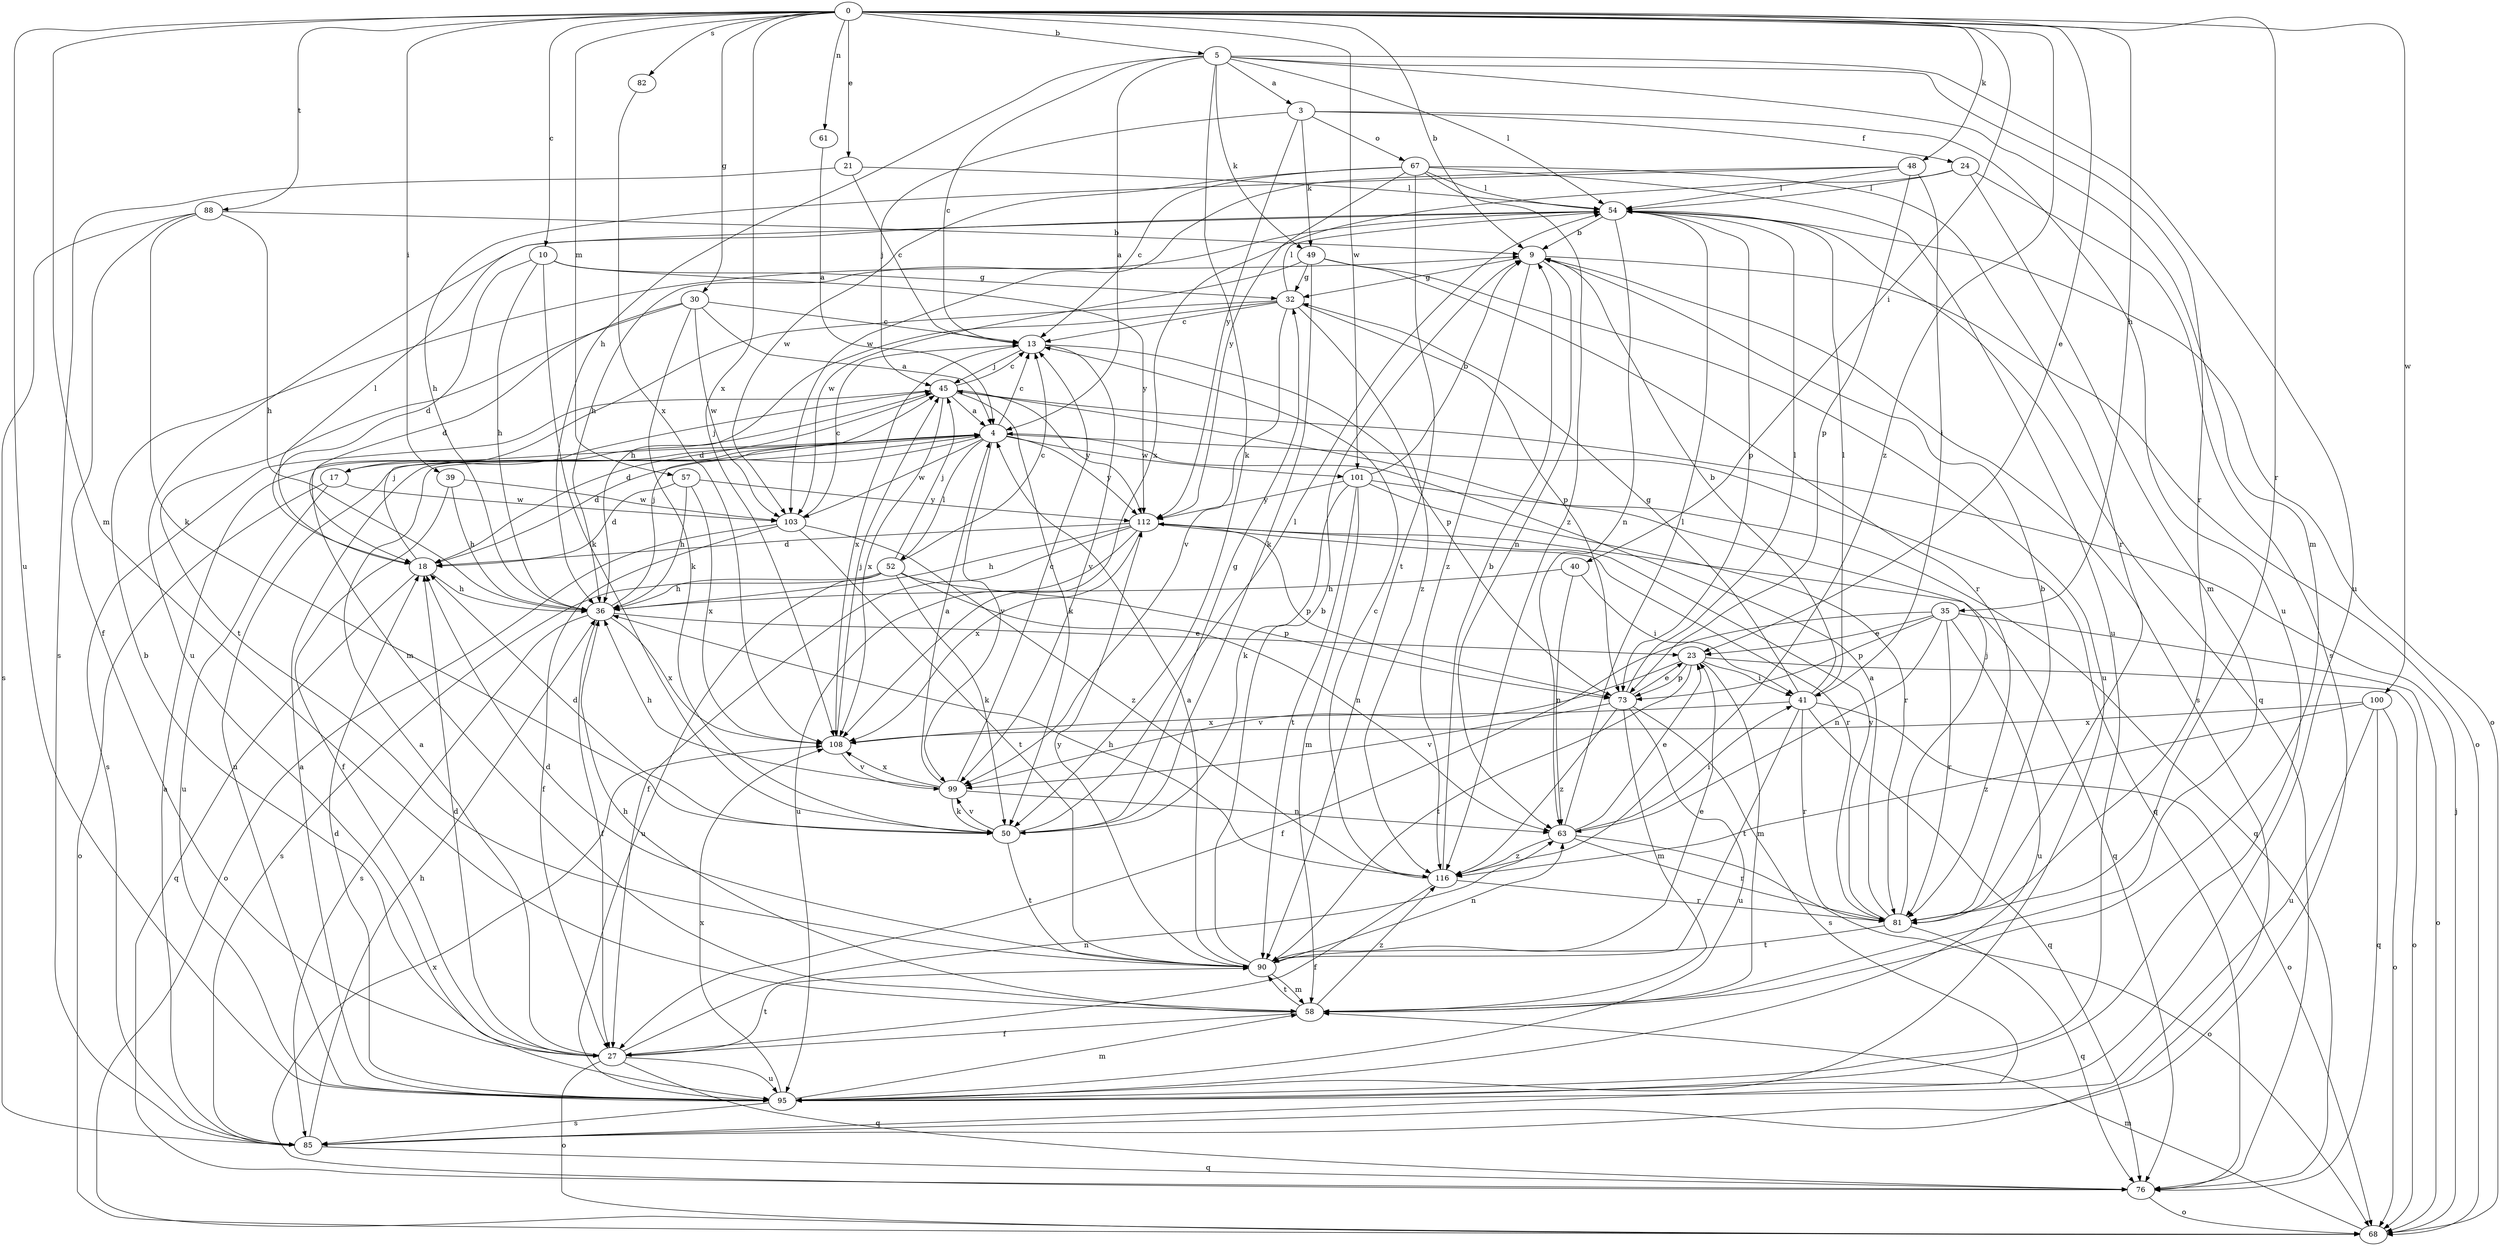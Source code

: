 strict digraph  {
0;
3;
4;
5;
9;
10;
13;
17;
18;
21;
23;
24;
27;
30;
32;
35;
36;
39;
40;
41;
45;
48;
49;
50;
52;
54;
57;
58;
61;
63;
67;
68;
73;
76;
81;
82;
85;
88;
90;
95;
99;
100;
101;
103;
108;
112;
116;
0 -> 5  [label=b];
0 -> 9  [label=b];
0 -> 10  [label=c];
0 -> 21  [label=e];
0 -> 23  [label=e];
0 -> 30  [label=g];
0 -> 35  [label=h];
0 -> 39  [label=i];
0 -> 40  [label=i];
0 -> 48  [label=k];
0 -> 57  [label=m];
0 -> 58  [label=m];
0 -> 61  [label=n];
0 -> 81  [label=r];
0 -> 82  [label=s];
0 -> 88  [label=t];
0 -> 95  [label=u];
0 -> 100  [label=w];
0 -> 101  [label=w];
0 -> 108  [label=x];
0 -> 116  [label=z];
3 -> 24  [label=f];
3 -> 45  [label=j];
3 -> 49  [label=k];
3 -> 67  [label=o];
3 -> 95  [label=u];
3 -> 112  [label=y];
4 -> 13  [label=c];
4 -> 17  [label=d];
4 -> 18  [label=d];
4 -> 52  [label=l];
4 -> 76  [label=q];
4 -> 95  [label=u];
4 -> 99  [label=v];
4 -> 101  [label=w];
4 -> 103  [label=w];
4 -> 112  [label=y];
5 -> 3  [label=a];
5 -> 4  [label=a];
5 -> 13  [label=c];
5 -> 36  [label=h];
5 -> 49  [label=k];
5 -> 50  [label=k];
5 -> 54  [label=l];
5 -> 58  [label=m];
5 -> 81  [label=r];
5 -> 95  [label=u];
9 -> 32  [label=g];
9 -> 63  [label=n];
9 -> 68  [label=o];
9 -> 85  [label=s];
9 -> 116  [label=z];
10 -> 18  [label=d];
10 -> 32  [label=g];
10 -> 36  [label=h];
10 -> 50  [label=k];
10 -> 112  [label=y];
13 -> 45  [label=j];
13 -> 73  [label=p];
13 -> 99  [label=v];
13 -> 108  [label=x];
17 -> 45  [label=j];
17 -> 68  [label=o];
17 -> 95  [label=u];
17 -> 103  [label=w];
18 -> 36  [label=h];
18 -> 45  [label=j];
18 -> 54  [label=l];
18 -> 76  [label=q];
21 -> 13  [label=c];
21 -> 54  [label=l];
21 -> 85  [label=s];
23 -> 41  [label=i];
23 -> 58  [label=m];
23 -> 68  [label=o];
23 -> 73  [label=p];
23 -> 90  [label=t];
23 -> 99  [label=v];
24 -> 54  [label=l];
24 -> 58  [label=m];
24 -> 85  [label=s];
24 -> 108  [label=x];
27 -> 4  [label=a];
27 -> 9  [label=b];
27 -> 18  [label=d];
27 -> 63  [label=n];
27 -> 68  [label=o];
27 -> 76  [label=q];
27 -> 90  [label=t];
27 -> 95  [label=u];
30 -> 4  [label=a];
30 -> 13  [label=c];
30 -> 18  [label=d];
30 -> 50  [label=k];
30 -> 90  [label=t];
30 -> 103  [label=w];
32 -> 13  [label=c];
32 -> 36  [label=h];
32 -> 54  [label=l];
32 -> 58  [label=m];
32 -> 73  [label=p];
32 -> 99  [label=v];
32 -> 116  [label=z];
35 -> 23  [label=e];
35 -> 27  [label=f];
35 -> 63  [label=n];
35 -> 68  [label=o];
35 -> 73  [label=p];
35 -> 81  [label=r];
35 -> 95  [label=u];
36 -> 23  [label=e];
36 -> 27  [label=f];
36 -> 45  [label=j];
36 -> 85  [label=s];
36 -> 108  [label=x];
39 -> 27  [label=f];
39 -> 36  [label=h];
39 -> 103  [label=w];
40 -> 36  [label=h];
40 -> 41  [label=i];
40 -> 63  [label=n];
41 -> 9  [label=b];
41 -> 32  [label=g];
41 -> 54  [label=l];
41 -> 68  [label=o];
41 -> 76  [label=q];
41 -> 81  [label=r];
41 -> 90  [label=t];
41 -> 108  [label=x];
45 -> 4  [label=a];
45 -> 13  [label=c];
45 -> 18  [label=d];
45 -> 50  [label=k];
45 -> 85  [label=s];
45 -> 108  [label=x];
45 -> 112  [label=y];
48 -> 36  [label=h];
48 -> 41  [label=i];
48 -> 54  [label=l];
48 -> 73  [label=p];
48 -> 103  [label=w];
49 -> 32  [label=g];
49 -> 50  [label=k];
49 -> 81  [label=r];
49 -> 95  [label=u];
49 -> 103  [label=w];
50 -> 18  [label=d];
50 -> 32  [label=g];
50 -> 54  [label=l];
50 -> 90  [label=t];
50 -> 99  [label=v];
52 -> 13  [label=c];
52 -> 36  [label=h];
52 -> 45  [label=j];
52 -> 50  [label=k];
52 -> 63  [label=n];
52 -> 73  [label=p];
52 -> 85  [label=s];
52 -> 95  [label=u];
54 -> 9  [label=b];
54 -> 36  [label=h];
54 -> 63  [label=n];
54 -> 68  [label=o];
54 -> 73  [label=p];
54 -> 76  [label=q];
54 -> 95  [label=u];
57 -> 18  [label=d];
57 -> 36  [label=h];
57 -> 108  [label=x];
57 -> 112  [label=y];
58 -> 27  [label=f];
58 -> 36  [label=h];
58 -> 90  [label=t];
58 -> 116  [label=z];
61 -> 4  [label=a];
63 -> 23  [label=e];
63 -> 41  [label=i];
63 -> 54  [label=l];
63 -> 68  [label=o];
63 -> 81  [label=r];
63 -> 116  [label=z];
67 -> 13  [label=c];
67 -> 54  [label=l];
67 -> 81  [label=r];
67 -> 90  [label=t];
67 -> 95  [label=u];
67 -> 103  [label=w];
67 -> 112  [label=y];
67 -> 116  [label=z];
68 -> 45  [label=j];
68 -> 58  [label=m];
73 -> 23  [label=e];
73 -> 54  [label=l];
73 -> 58  [label=m];
73 -> 85  [label=s];
73 -> 95  [label=u];
73 -> 99  [label=v];
73 -> 116  [label=z];
76 -> 68  [label=o];
76 -> 108  [label=x];
81 -> 4  [label=a];
81 -> 9  [label=b];
81 -> 45  [label=j];
81 -> 76  [label=q];
81 -> 90  [label=t];
81 -> 112  [label=y];
82 -> 108  [label=x];
85 -> 4  [label=a];
85 -> 36  [label=h];
85 -> 76  [label=q];
88 -> 9  [label=b];
88 -> 27  [label=f];
88 -> 36  [label=h];
88 -> 50  [label=k];
88 -> 85  [label=s];
90 -> 4  [label=a];
90 -> 9  [label=b];
90 -> 18  [label=d];
90 -> 23  [label=e];
90 -> 58  [label=m];
90 -> 63  [label=n];
90 -> 112  [label=y];
95 -> 4  [label=a];
95 -> 18  [label=d];
95 -> 58  [label=m];
95 -> 85  [label=s];
95 -> 108  [label=x];
99 -> 4  [label=a];
99 -> 13  [label=c];
99 -> 36  [label=h];
99 -> 50  [label=k];
99 -> 63  [label=n];
99 -> 108  [label=x];
100 -> 68  [label=o];
100 -> 76  [label=q];
100 -> 95  [label=u];
100 -> 108  [label=x];
100 -> 116  [label=z];
101 -> 9  [label=b];
101 -> 50  [label=k];
101 -> 58  [label=m];
101 -> 76  [label=q];
101 -> 81  [label=r];
101 -> 90  [label=t];
101 -> 112  [label=y];
103 -> 13  [label=c];
103 -> 27  [label=f];
103 -> 68  [label=o];
103 -> 90  [label=t];
103 -> 116  [label=z];
108 -> 45  [label=j];
108 -> 99  [label=v];
112 -> 18  [label=d];
112 -> 27  [label=f];
112 -> 36  [label=h];
112 -> 73  [label=p];
112 -> 76  [label=q];
112 -> 81  [label=r];
112 -> 95  [label=u];
112 -> 108  [label=x];
116 -> 9  [label=b];
116 -> 13  [label=c];
116 -> 27  [label=f];
116 -> 36  [label=h];
116 -> 81  [label=r];
}
